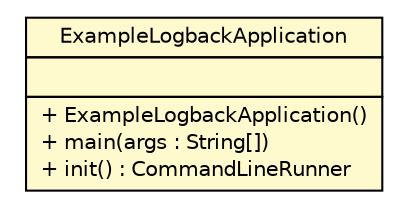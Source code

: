 #!/usr/local/bin/dot
#
# Class diagram 
# Generated by UMLGraph version R5_6-24-gf6e263 (http://www.umlgraph.org/)
#

digraph G {
	edge [fontname="Helvetica",fontsize=10,labelfontname="Helvetica",labelfontsize=10];
	node [fontname="Helvetica",fontsize=10,shape=plaintext];
	nodesep=0.25;
	ranksep=0.5;
	// org.example.ExampleLogbackApplication
	c2 [label=<<table title="org.example.ExampleLogbackApplication" border="0" cellborder="1" cellspacing="0" cellpadding="2" port="p" bgcolor="lemonChiffon" href="./ExampleLogbackApplication.html">
		<tr><td><table border="0" cellspacing="0" cellpadding="1">
<tr><td align="center" balign="center"> ExampleLogbackApplication </td></tr>
		</table></td></tr>
		<tr><td><table border="0" cellspacing="0" cellpadding="1">
<tr><td align="left" balign="left">  </td></tr>
		</table></td></tr>
		<tr><td><table border="0" cellspacing="0" cellpadding="1">
<tr><td align="left" balign="left"> + ExampleLogbackApplication() </td></tr>
<tr><td align="left" balign="left"> + main(args : String[]) </td></tr>
<tr><td align="left" balign="left"> + init() : CommandLineRunner </td></tr>
		</table></td></tr>
		</table>>, URL="./ExampleLogbackApplication.html", fontname="Helvetica", fontcolor="black", fontsize=10.0];
}

